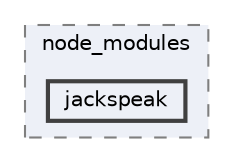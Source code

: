 digraph "pkiclassroomrescheduler/src/main/frontend/node_modules/jackspeak"
{
 // LATEX_PDF_SIZE
  bgcolor="transparent";
  edge [fontname=Helvetica,fontsize=10,labelfontname=Helvetica,labelfontsize=10];
  node [fontname=Helvetica,fontsize=10,shape=box,height=0.2,width=0.4];
  compound=true
  subgraph clusterdir_72953eda66ccb3a2722c28e1c3e6c23b {
    graph [ bgcolor="#edf0f7", pencolor="grey50", label="node_modules", fontname=Helvetica,fontsize=10 style="filled,dashed", URL="dir_72953eda66ccb3a2722c28e1c3e6c23b.html",tooltip=""]
  dir_80bebc02c952884af04c826d93f36403 [label="jackspeak", fillcolor="#edf0f7", color="grey25", style="filled,bold", URL="dir_80bebc02c952884af04c826d93f36403.html",tooltip=""];
  }
}
